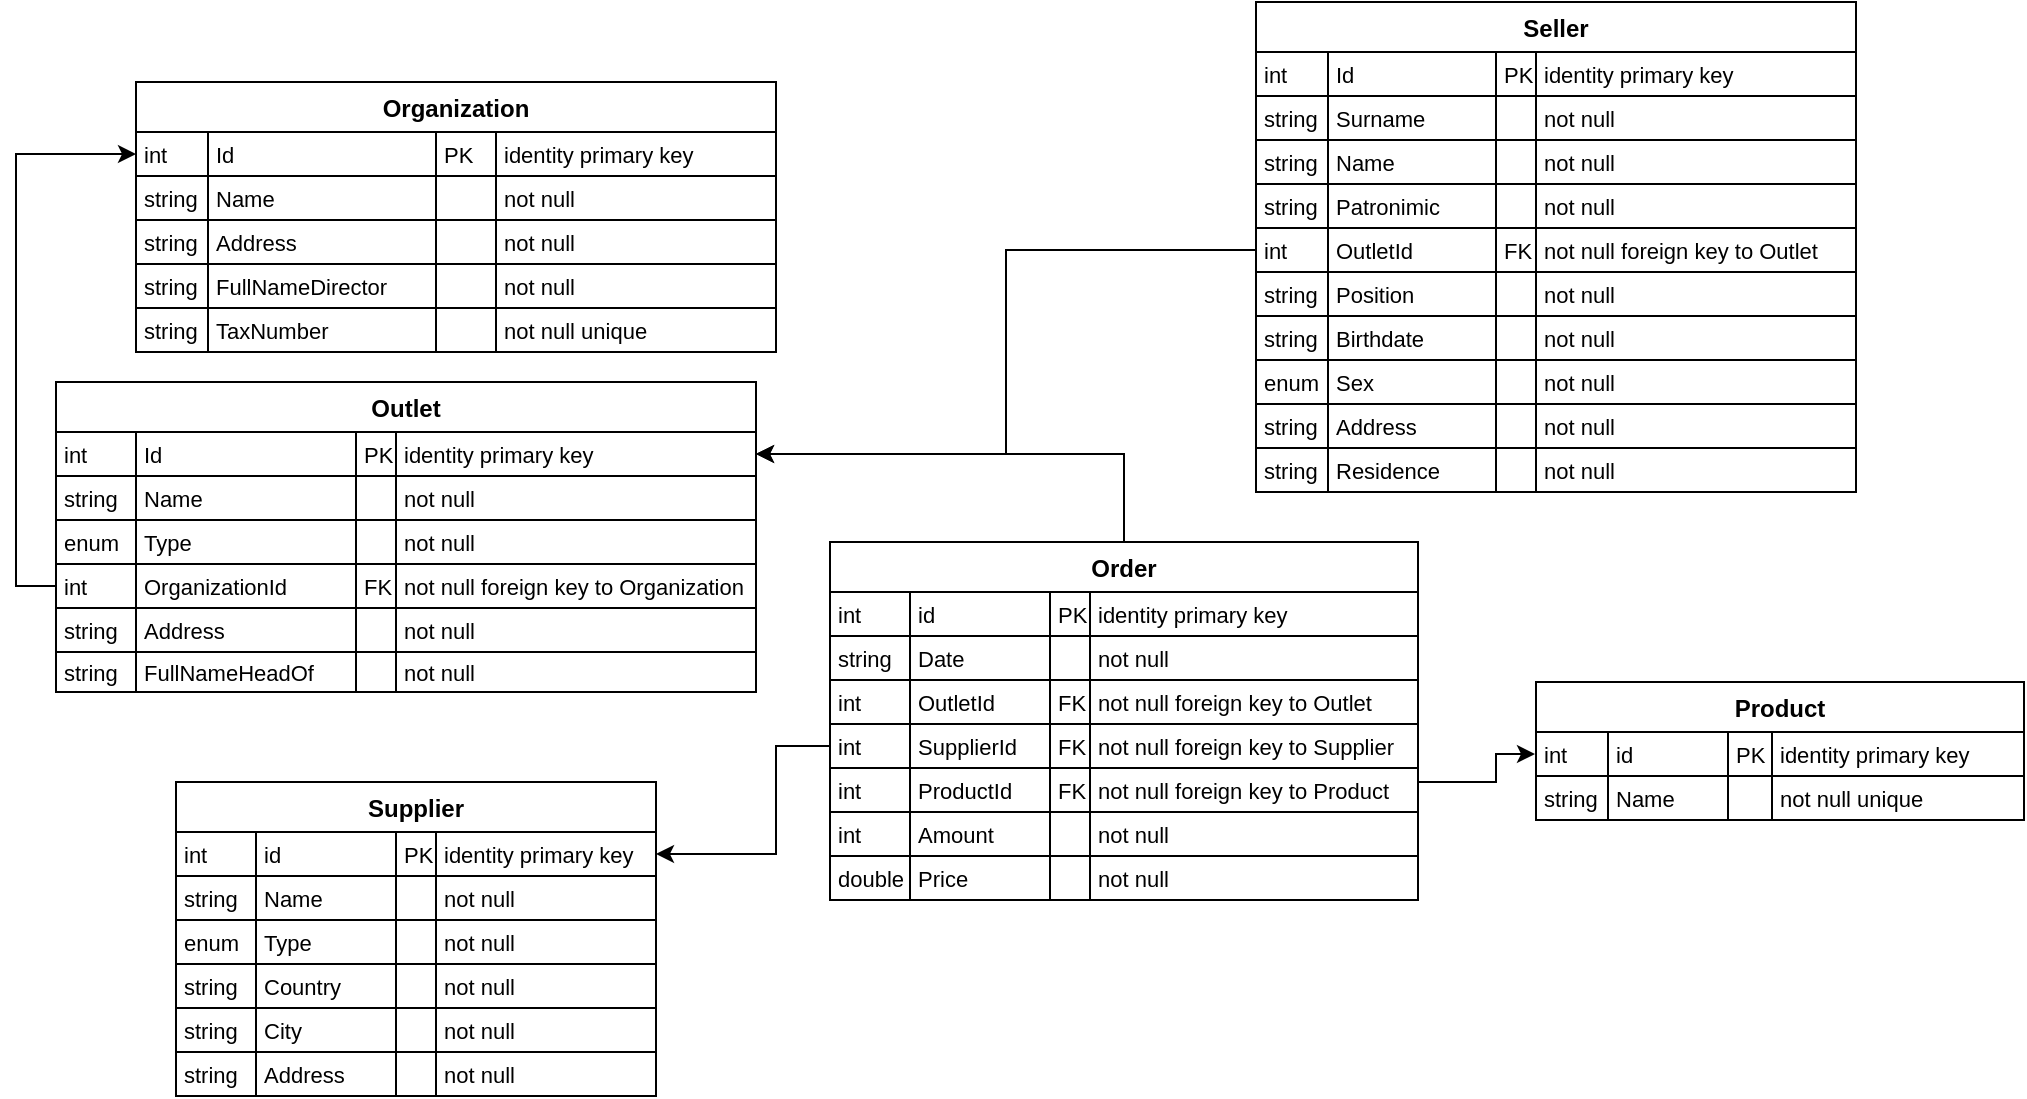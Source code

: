 <mxfile>
    <diagram name="Страница — 1" id="H2VunsL83mUZYnQL5yaE">
        <mxGraphModel dx="215" dy="1287" grid="1" gridSize="10" guides="1" tooltips="1" connect="1" arrows="1" fold="1" page="1" pageScale="1" pageWidth="827" pageHeight="1169" math="0" shadow="0">
            <root>
                <mxCell id="0"/>
                <mxCell id="1" parent="0"/>
                <mxCell id="2" value="Organization" style="shape=table;startSize=25;container=1;collapsible=0;childLayout=tableLayout;fixedRows=1;rowLines=1;fontStyle=1;align=center;resizeLast=1;" parent="1" vertex="1">
                    <mxGeometry x="600" y="-850" width="320" height="135" as="geometry"/>
                </mxCell>
                <mxCell id="3" style="shape=tableRow;horizontal=0;startSize=0;swimlaneHead=0;swimlaneBody=0;fillColor=none;collapsible=0;dropTarget=0;points=[[0,0.5],[1,0.5]];portConstraint=eastwest;top=0;left=0;right=0;bottom=0;" parent="2" vertex="1">
                    <mxGeometry y="25" width="320" height="22" as="geometry"/>
                </mxCell>
                <mxCell id="4" value="int" style="shape=partialRectangle;connectable=0;fillColor=none;top=0;left=0;bottom=0;right=0;align=left;spacingLeft=2;overflow=hidden;fontSize=11;" parent="3" vertex="1">
                    <mxGeometry width="36" height="22" as="geometry">
                        <mxRectangle width="36" height="22" as="alternateBounds"/>
                    </mxGeometry>
                </mxCell>
                <mxCell id="5" value="Id" style="shape=partialRectangle;connectable=0;fillColor=none;top=0;left=0;bottom=0;right=0;align=left;spacingLeft=2;overflow=hidden;fontSize=11;" parent="3" vertex="1">
                    <mxGeometry x="36" width="114" height="22" as="geometry">
                        <mxRectangle width="114" height="22" as="alternateBounds"/>
                    </mxGeometry>
                </mxCell>
                <mxCell id="6" value="PK" style="shape=partialRectangle;connectable=0;fillColor=none;top=0;left=0;bottom=0;right=0;align=left;spacingLeft=2;overflow=hidden;fontSize=11;" parent="3" vertex="1">
                    <mxGeometry x="150" width="30" height="22" as="geometry">
                        <mxRectangle width="30" height="22" as="alternateBounds"/>
                    </mxGeometry>
                </mxCell>
                <mxCell id="7" value="identity primary key" style="shape=partialRectangle;connectable=0;fillColor=none;top=0;left=0;bottom=0;right=0;align=left;spacingLeft=2;overflow=hidden;fontSize=11;" parent="3" vertex="1">
                    <mxGeometry x="180" width="140" height="22" as="geometry">
                        <mxRectangle width="140" height="22" as="alternateBounds"/>
                    </mxGeometry>
                </mxCell>
                <mxCell id="8" style="shape=tableRow;horizontal=0;startSize=0;swimlaneHead=0;swimlaneBody=0;fillColor=none;collapsible=0;dropTarget=0;points=[[0,0.5],[1,0.5]];portConstraint=eastwest;top=0;left=0;right=0;bottom=0;" parent="2" vertex="1">
                    <mxGeometry y="47" width="320" height="22" as="geometry"/>
                </mxCell>
                <mxCell id="9" value="string" style="shape=partialRectangle;connectable=0;fillColor=none;top=0;left=0;bottom=0;right=0;align=left;spacingLeft=2;overflow=hidden;fontSize=11;" parent="8" vertex="1">
                    <mxGeometry width="36" height="22" as="geometry">
                        <mxRectangle width="36" height="22" as="alternateBounds"/>
                    </mxGeometry>
                </mxCell>
                <mxCell id="10" value="Name" style="shape=partialRectangle;connectable=0;fillColor=none;top=0;left=0;bottom=0;right=0;align=left;spacingLeft=2;overflow=hidden;fontSize=11;" parent="8" vertex="1">
                    <mxGeometry x="36" width="114" height="22" as="geometry">
                        <mxRectangle width="114" height="22" as="alternateBounds"/>
                    </mxGeometry>
                </mxCell>
                <mxCell id="11" value="" style="shape=partialRectangle;connectable=0;fillColor=none;top=0;left=0;bottom=0;right=0;align=left;spacingLeft=2;overflow=hidden;fontSize=11;" parent="8" vertex="1">
                    <mxGeometry x="150" width="30" height="22" as="geometry">
                        <mxRectangle width="30" height="22" as="alternateBounds"/>
                    </mxGeometry>
                </mxCell>
                <mxCell id="12" value="not null" style="shape=partialRectangle;connectable=0;fillColor=none;top=0;left=0;bottom=0;right=0;align=left;spacingLeft=2;overflow=hidden;fontSize=11;" parent="8" vertex="1">
                    <mxGeometry x="180" width="140" height="22" as="geometry">
                        <mxRectangle width="140" height="22" as="alternateBounds"/>
                    </mxGeometry>
                </mxCell>
                <mxCell id="13" style="shape=tableRow;horizontal=0;startSize=0;swimlaneHead=0;swimlaneBody=0;fillColor=none;collapsible=0;dropTarget=0;points=[[0,0.5],[1,0.5]];portConstraint=eastwest;top=0;left=0;right=0;bottom=0;" parent="2" vertex="1">
                    <mxGeometry y="69" width="320" height="22" as="geometry"/>
                </mxCell>
                <mxCell id="14" value="string" style="shape=partialRectangle;connectable=0;fillColor=none;top=0;left=0;bottom=0;right=0;align=left;spacingLeft=2;overflow=hidden;fontSize=11;" parent="13" vertex="1">
                    <mxGeometry width="36" height="22" as="geometry">
                        <mxRectangle width="36" height="22" as="alternateBounds"/>
                    </mxGeometry>
                </mxCell>
                <mxCell id="15" value="Address" style="shape=partialRectangle;connectable=0;fillColor=none;top=0;left=0;bottom=0;right=0;align=left;spacingLeft=2;overflow=hidden;fontSize=11;" parent="13" vertex="1">
                    <mxGeometry x="36" width="114" height="22" as="geometry">
                        <mxRectangle width="114" height="22" as="alternateBounds"/>
                    </mxGeometry>
                </mxCell>
                <mxCell id="16" value="" style="shape=partialRectangle;connectable=0;fillColor=none;top=0;left=0;bottom=0;right=0;align=left;spacingLeft=2;overflow=hidden;fontSize=11;" parent="13" vertex="1">
                    <mxGeometry x="150" width="30" height="22" as="geometry">
                        <mxRectangle width="30" height="22" as="alternateBounds"/>
                    </mxGeometry>
                </mxCell>
                <mxCell id="17" value="not null" style="shape=partialRectangle;connectable=0;fillColor=none;top=0;left=0;bottom=0;right=0;align=left;spacingLeft=2;overflow=hidden;fontSize=11;" parent="13" vertex="1">
                    <mxGeometry x="180" width="140" height="22" as="geometry">
                        <mxRectangle width="140" height="22" as="alternateBounds"/>
                    </mxGeometry>
                </mxCell>
                <mxCell id="18" style="shape=tableRow;horizontal=0;startSize=0;swimlaneHead=0;swimlaneBody=0;fillColor=none;collapsible=0;dropTarget=0;points=[[0,0.5],[1,0.5]];portConstraint=eastwest;top=0;left=0;right=0;bottom=0;" parent="2" vertex="1">
                    <mxGeometry y="91" width="320" height="22" as="geometry"/>
                </mxCell>
                <mxCell id="19" value="string" style="shape=partialRectangle;connectable=0;fillColor=none;top=0;left=0;bottom=0;right=0;align=left;spacingLeft=2;overflow=hidden;fontSize=11;" parent="18" vertex="1">
                    <mxGeometry width="36" height="22" as="geometry">
                        <mxRectangle width="36" height="22" as="alternateBounds"/>
                    </mxGeometry>
                </mxCell>
                <mxCell id="20" value="FullNameDirector" style="shape=partialRectangle;connectable=0;fillColor=none;top=0;left=0;bottom=0;right=0;align=left;spacingLeft=2;overflow=hidden;fontSize=11;" parent="18" vertex="1">
                    <mxGeometry x="36" width="114" height="22" as="geometry">
                        <mxRectangle width="114" height="22" as="alternateBounds"/>
                    </mxGeometry>
                </mxCell>
                <mxCell id="21" value="" style="shape=partialRectangle;connectable=0;fillColor=none;top=0;left=0;bottom=0;right=0;align=left;spacingLeft=2;overflow=hidden;fontSize=11;" parent="18" vertex="1">
                    <mxGeometry x="150" width="30" height="22" as="geometry">
                        <mxRectangle width="30" height="22" as="alternateBounds"/>
                    </mxGeometry>
                </mxCell>
                <mxCell id="22" value="not null" style="shape=partialRectangle;connectable=0;fillColor=none;top=0;left=0;bottom=0;right=0;align=left;spacingLeft=2;overflow=hidden;fontSize=11;" parent="18" vertex="1">
                    <mxGeometry x="180" width="140" height="22" as="geometry">
                        <mxRectangle width="140" height="22" as="alternateBounds"/>
                    </mxGeometry>
                </mxCell>
                <mxCell id="23" style="shape=tableRow;horizontal=0;startSize=0;swimlaneHead=0;swimlaneBody=0;fillColor=none;collapsible=0;dropTarget=0;points=[[0,0.5],[1,0.5]];portConstraint=eastwest;top=0;left=0;right=0;bottom=0;" parent="2" vertex="1">
                    <mxGeometry y="113" width="320" height="22" as="geometry"/>
                </mxCell>
                <mxCell id="24" value="string" style="shape=partialRectangle;connectable=0;fillColor=none;top=0;left=0;bottom=0;right=0;align=left;spacingLeft=2;overflow=hidden;fontSize=11;" parent="23" vertex="1">
                    <mxGeometry width="36" height="22" as="geometry">
                        <mxRectangle width="36" height="22" as="alternateBounds"/>
                    </mxGeometry>
                </mxCell>
                <mxCell id="25" value="TaxNumber" style="shape=partialRectangle;connectable=0;fillColor=none;top=0;left=0;bottom=0;right=0;align=left;spacingLeft=2;overflow=hidden;fontSize=11;" parent="23" vertex="1">
                    <mxGeometry x="36" width="114" height="22" as="geometry">
                        <mxRectangle width="114" height="22" as="alternateBounds"/>
                    </mxGeometry>
                </mxCell>
                <mxCell id="26" value="" style="shape=partialRectangle;connectable=0;fillColor=none;top=0;left=0;bottom=0;right=0;align=left;spacingLeft=2;overflow=hidden;fontSize=11;" parent="23" vertex="1">
                    <mxGeometry x="150" width="30" height="22" as="geometry">
                        <mxRectangle width="30" height="22" as="alternateBounds"/>
                    </mxGeometry>
                </mxCell>
                <mxCell id="27" value="not null unique" style="shape=partialRectangle;connectable=0;fillColor=none;top=0;left=0;bottom=0;right=0;align=left;spacingLeft=2;overflow=hidden;fontSize=11;" parent="23" vertex="1">
                    <mxGeometry x="180" width="140" height="22" as="geometry">
                        <mxRectangle width="140" height="22" as="alternateBounds"/>
                    </mxGeometry>
                </mxCell>
                <mxCell id="cmA2toA-C1lYlMhjPBnx-127" value="Outlet" style="shape=table;startSize=25;container=1;collapsible=0;childLayout=tableLayout;fixedRows=1;rowLines=1;fontStyle=1;align=center;resizeLast=1;" parent="1" vertex="1">
                    <mxGeometry x="560" y="-700" width="350" height="155" as="geometry"/>
                </mxCell>
                <mxCell id="cmA2toA-C1lYlMhjPBnx-128" style="shape=tableRow;horizontal=0;startSize=0;swimlaneHead=0;swimlaneBody=0;fillColor=none;collapsible=0;dropTarget=0;points=[[0,0.5],[1,0.5]];portConstraint=eastwest;top=0;left=0;right=0;bottom=0;" parent="cmA2toA-C1lYlMhjPBnx-127" vertex="1">
                    <mxGeometry y="25" width="350" height="22" as="geometry"/>
                </mxCell>
                <mxCell id="cmA2toA-C1lYlMhjPBnx-129" value="int" style="shape=partialRectangle;connectable=0;fillColor=none;top=0;left=0;bottom=0;right=0;align=left;spacingLeft=2;overflow=hidden;fontSize=11;" parent="cmA2toA-C1lYlMhjPBnx-128" vertex="1">
                    <mxGeometry width="40" height="22" as="geometry">
                        <mxRectangle width="40" height="22" as="alternateBounds"/>
                    </mxGeometry>
                </mxCell>
                <mxCell id="cmA2toA-C1lYlMhjPBnx-130" value="Id" style="shape=partialRectangle;connectable=0;fillColor=none;top=0;left=0;bottom=0;right=0;align=left;spacingLeft=2;overflow=hidden;fontSize=11;" parent="cmA2toA-C1lYlMhjPBnx-128" vertex="1">
                    <mxGeometry x="40" width="110" height="22" as="geometry">
                        <mxRectangle width="110" height="22" as="alternateBounds"/>
                    </mxGeometry>
                </mxCell>
                <mxCell id="cmA2toA-C1lYlMhjPBnx-131" value="PK" style="shape=partialRectangle;connectable=0;fillColor=none;top=0;left=0;bottom=0;right=0;align=left;spacingLeft=2;overflow=hidden;fontSize=11;" parent="cmA2toA-C1lYlMhjPBnx-128" vertex="1">
                    <mxGeometry x="150" width="20" height="22" as="geometry">
                        <mxRectangle width="20" height="22" as="alternateBounds"/>
                    </mxGeometry>
                </mxCell>
                <mxCell id="cmA2toA-C1lYlMhjPBnx-132" value="identity primary key" style="shape=partialRectangle;connectable=0;fillColor=none;top=0;left=0;bottom=0;right=0;align=left;spacingLeft=2;overflow=hidden;fontSize=11;" parent="cmA2toA-C1lYlMhjPBnx-128" vertex="1">
                    <mxGeometry x="170" width="180" height="22" as="geometry">
                        <mxRectangle width="180" height="22" as="alternateBounds"/>
                    </mxGeometry>
                </mxCell>
                <mxCell id="cmA2toA-C1lYlMhjPBnx-133" style="shape=tableRow;horizontal=0;startSize=0;swimlaneHead=0;swimlaneBody=0;fillColor=none;collapsible=0;dropTarget=0;points=[[0,0.5],[1,0.5]];portConstraint=eastwest;top=0;left=0;right=0;bottom=0;" parent="cmA2toA-C1lYlMhjPBnx-127" vertex="1">
                    <mxGeometry y="47" width="350" height="22" as="geometry"/>
                </mxCell>
                <mxCell id="cmA2toA-C1lYlMhjPBnx-134" value="string" style="shape=partialRectangle;connectable=0;fillColor=none;top=0;left=0;bottom=0;right=0;align=left;spacingLeft=2;overflow=hidden;fontSize=11;" parent="cmA2toA-C1lYlMhjPBnx-133" vertex="1">
                    <mxGeometry width="40" height="22" as="geometry">
                        <mxRectangle width="40" height="22" as="alternateBounds"/>
                    </mxGeometry>
                </mxCell>
                <mxCell id="cmA2toA-C1lYlMhjPBnx-135" value="Name" style="shape=partialRectangle;connectable=0;fillColor=none;top=0;left=0;bottom=0;right=0;align=left;spacingLeft=2;overflow=hidden;fontSize=11;" parent="cmA2toA-C1lYlMhjPBnx-133" vertex="1">
                    <mxGeometry x="40" width="110" height="22" as="geometry">
                        <mxRectangle width="110" height="22" as="alternateBounds"/>
                    </mxGeometry>
                </mxCell>
                <mxCell id="cmA2toA-C1lYlMhjPBnx-136" value="" style="shape=partialRectangle;connectable=0;fillColor=none;top=0;left=0;bottom=0;right=0;align=left;spacingLeft=2;overflow=hidden;fontSize=11;" parent="cmA2toA-C1lYlMhjPBnx-133" vertex="1">
                    <mxGeometry x="150" width="20" height="22" as="geometry">
                        <mxRectangle width="20" height="22" as="alternateBounds"/>
                    </mxGeometry>
                </mxCell>
                <mxCell id="cmA2toA-C1lYlMhjPBnx-137" value="not null" style="shape=partialRectangle;connectable=0;fillColor=none;top=0;left=0;bottom=0;right=0;align=left;spacingLeft=2;overflow=hidden;fontSize=11;" parent="cmA2toA-C1lYlMhjPBnx-133" vertex="1">
                    <mxGeometry x="170" width="180" height="22" as="geometry">
                        <mxRectangle width="180" height="22" as="alternateBounds"/>
                    </mxGeometry>
                </mxCell>
                <mxCell id="cmA2toA-C1lYlMhjPBnx-138" style="shape=tableRow;horizontal=0;startSize=0;swimlaneHead=0;swimlaneBody=0;fillColor=none;collapsible=0;dropTarget=0;points=[[0,0.5],[1,0.5]];portConstraint=eastwest;top=0;left=0;right=0;bottom=0;" parent="cmA2toA-C1lYlMhjPBnx-127" vertex="1">
                    <mxGeometry y="69" width="350" height="22" as="geometry"/>
                </mxCell>
                <mxCell id="cmA2toA-C1lYlMhjPBnx-139" value="enum" style="shape=partialRectangle;connectable=0;fillColor=none;top=0;left=0;bottom=0;right=0;align=left;spacingLeft=2;overflow=hidden;fontSize=11;" parent="cmA2toA-C1lYlMhjPBnx-138" vertex="1">
                    <mxGeometry width="40" height="22" as="geometry">
                        <mxRectangle width="40" height="22" as="alternateBounds"/>
                    </mxGeometry>
                </mxCell>
                <mxCell id="cmA2toA-C1lYlMhjPBnx-140" value="Type" style="shape=partialRectangle;connectable=0;fillColor=none;top=0;left=0;bottom=0;right=0;align=left;spacingLeft=2;overflow=hidden;fontSize=11;" parent="cmA2toA-C1lYlMhjPBnx-138" vertex="1">
                    <mxGeometry x="40" width="110" height="22" as="geometry">
                        <mxRectangle width="110" height="22" as="alternateBounds"/>
                    </mxGeometry>
                </mxCell>
                <mxCell id="cmA2toA-C1lYlMhjPBnx-141" value="" style="shape=partialRectangle;connectable=0;fillColor=none;top=0;left=0;bottom=0;right=0;align=left;spacingLeft=2;overflow=hidden;fontSize=11;" parent="cmA2toA-C1lYlMhjPBnx-138" vertex="1">
                    <mxGeometry x="150" width="20" height="22" as="geometry">
                        <mxRectangle width="20" height="22" as="alternateBounds"/>
                    </mxGeometry>
                </mxCell>
                <mxCell id="cmA2toA-C1lYlMhjPBnx-142" value="not null" style="shape=partialRectangle;connectable=0;fillColor=none;top=0;left=0;bottom=0;right=0;align=left;spacingLeft=2;overflow=hidden;fontSize=11;" parent="cmA2toA-C1lYlMhjPBnx-138" vertex="1">
                    <mxGeometry x="170" width="180" height="22" as="geometry">
                        <mxRectangle width="180" height="22" as="alternateBounds"/>
                    </mxGeometry>
                </mxCell>
                <mxCell id="cmA2toA-C1lYlMhjPBnx-143" style="shape=tableRow;horizontal=0;startSize=0;swimlaneHead=0;swimlaneBody=0;fillColor=none;collapsible=0;dropTarget=0;points=[[0,0.5],[1,0.5]];portConstraint=eastwest;top=0;left=0;right=0;bottom=0;" parent="cmA2toA-C1lYlMhjPBnx-127" vertex="1">
                    <mxGeometry y="91" width="350" height="22" as="geometry"/>
                </mxCell>
                <mxCell id="cmA2toA-C1lYlMhjPBnx-144" value="int" style="shape=partialRectangle;connectable=0;fillColor=none;top=0;left=0;bottom=0;right=0;align=left;spacingLeft=2;overflow=hidden;fontSize=11;" parent="cmA2toA-C1lYlMhjPBnx-143" vertex="1">
                    <mxGeometry width="40" height="22" as="geometry">
                        <mxRectangle width="40" height="22" as="alternateBounds"/>
                    </mxGeometry>
                </mxCell>
                <mxCell id="cmA2toA-C1lYlMhjPBnx-145" value="OrganizationId" style="shape=partialRectangle;connectable=0;fillColor=none;top=0;left=0;bottom=0;right=0;align=left;spacingLeft=2;overflow=hidden;fontSize=11;" parent="cmA2toA-C1lYlMhjPBnx-143" vertex="1">
                    <mxGeometry x="40" width="110" height="22" as="geometry">
                        <mxRectangle width="110" height="22" as="alternateBounds"/>
                    </mxGeometry>
                </mxCell>
                <mxCell id="cmA2toA-C1lYlMhjPBnx-146" value="FK" style="shape=partialRectangle;connectable=0;fillColor=none;top=0;left=0;bottom=0;right=0;align=left;spacingLeft=2;overflow=hidden;fontSize=11;" parent="cmA2toA-C1lYlMhjPBnx-143" vertex="1">
                    <mxGeometry x="150" width="20" height="22" as="geometry">
                        <mxRectangle width="20" height="22" as="alternateBounds"/>
                    </mxGeometry>
                </mxCell>
                <mxCell id="cmA2toA-C1lYlMhjPBnx-147" value="not null foreign key to Organization" style="shape=partialRectangle;connectable=0;fillColor=none;top=0;left=0;bottom=0;right=0;align=left;spacingLeft=2;overflow=hidden;fontSize=11;" parent="cmA2toA-C1lYlMhjPBnx-143" vertex="1">
                    <mxGeometry x="170" width="180" height="22" as="geometry">
                        <mxRectangle width="180" height="22" as="alternateBounds"/>
                    </mxGeometry>
                </mxCell>
                <mxCell id="cmA2toA-C1lYlMhjPBnx-148" style="shape=tableRow;horizontal=0;startSize=0;swimlaneHead=0;swimlaneBody=0;fillColor=none;collapsible=0;dropTarget=0;points=[[0,0.5],[1,0.5]];portConstraint=eastwest;top=0;left=0;right=0;bottom=0;" parent="cmA2toA-C1lYlMhjPBnx-127" vertex="1">
                    <mxGeometry y="113" width="350" height="22" as="geometry"/>
                </mxCell>
                <mxCell id="cmA2toA-C1lYlMhjPBnx-149" value="string" style="shape=partialRectangle;connectable=0;fillColor=none;top=0;left=0;bottom=0;right=0;align=left;spacingLeft=2;overflow=hidden;fontSize=11;" parent="cmA2toA-C1lYlMhjPBnx-148" vertex="1">
                    <mxGeometry width="40" height="22" as="geometry">
                        <mxRectangle width="40" height="22" as="alternateBounds"/>
                    </mxGeometry>
                </mxCell>
                <mxCell id="cmA2toA-C1lYlMhjPBnx-150" value="Address" style="shape=partialRectangle;connectable=0;fillColor=none;top=0;left=0;bottom=0;right=0;align=left;spacingLeft=2;overflow=hidden;fontSize=11;" parent="cmA2toA-C1lYlMhjPBnx-148" vertex="1">
                    <mxGeometry x="40" width="110" height="22" as="geometry">
                        <mxRectangle width="110" height="22" as="alternateBounds"/>
                    </mxGeometry>
                </mxCell>
                <mxCell id="cmA2toA-C1lYlMhjPBnx-151" value="" style="shape=partialRectangle;connectable=0;fillColor=none;top=0;left=0;bottom=0;right=0;align=left;spacingLeft=2;overflow=hidden;fontSize=11;" parent="cmA2toA-C1lYlMhjPBnx-148" vertex="1">
                    <mxGeometry x="150" width="20" height="22" as="geometry">
                        <mxRectangle width="20" height="22" as="alternateBounds"/>
                    </mxGeometry>
                </mxCell>
                <mxCell id="cmA2toA-C1lYlMhjPBnx-152" value="not null" style="shape=partialRectangle;connectable=0;fillColor=none;top=0;left=0;bottom=0;right=0;align=left;spacingLeft=2;overflow=hidden;fontSize=11;" parent="cmA2toA-C1lYlMhjPBnx-148" vertex="1">
                    <mxGeometry x="170" width="180" height="22" as="geometry">
                        <mxRectangle width="180" height="22" as="alternateBounds"/>
                    </mxGeometry>
                </mxCell>
                <mxCell id="28" style="shape=tableRow;horizontal=0;startSize=0;swimlaneHead=0;swimlaneBody=0;fillColor=none;collapsible=0;dropTarget=0;points=[[0,0.5],[1,0.5]];portConstraint=eastwest;top=0;left=0;right=0;bottom=0;" parent="cmA2toA-C1lYlMhjPBnx-127" vertex="1">
                    <mxGeometry y="135" width="350" height="20" as="geometry"/>
                </mxCell>
                <mxCell id="29" value="string" style="shape=partialRectangle;connectable=1;fillColor=none;top=0;left=0;bottom=0;right=0;align=left;spacingLeft=2;overflow=hidden;fontSize=11;movable=1;resizable=1;rotatable=1;deletable=1;editable=1;locked=0;" parent="28" vertex="1">
                    <mxGeometry width="40" height="20" as="geometry">
                        <mxRectangle width="40" height="20" as="alternateBounds"/>
                    </mxGeometry>
                </mxCell>
                <mxCell id="30" value="FullNameHeadOf" style="shape=partialRectangle;connectable=1;fillColor=none;top=0;left=0;bottom=0;right=0;align=left;spacingLeft=2;overflow=hidden;fontSize=11;movable=1;resizable=1;rotatable=1;deletable=1;editable=1;locked=0;" parent="28" vertex="1">
                    <mxGeometry x="40" width="110" height="20" as="geometry">
                        <mxRectangle width="110" height="20" as="alternateBounds"/>
                    </mxGeometry>
                </mxCell>
                <mxCell id="31" value="" style="shape=partialRectangle;connectable=1;fillColor=none;top=0;left=0;bottom=0;right=0;align=left;spacingLeft=2;overflow=hidden;fontSize=11;movable=1;resizable=1;rotatable=1;deletable=1;editable=1;locked=0;" parent="28" vertex="1">
                    <mxGeometry x="150" width="20" height="20" as="geometry">
                        <mxRectangle width="20" height="20" as="alternateBounds"/>
                    </mxGeometry>
                </mxCell>
                <mxCell id="32" value="not null" style="shape=partialRectangle;connectable=1;fillColor=none;top=0;left=0;bottom=0;right=0;align=left;spacingLeft=2;overflow=hidden;fontSize=11;movable=1;resizable=1;rotatable=1;deletable=1;editable=1;locked=0;" parent="28" vertex="1">
                    <mxGeometry x="170" width="180" height="20" as="geometry">
                        <mxRectangle width="180" height="20" as="alternateBounds"/>
                    </mxGeometry>
                </mxCell>
                <mxCell id="cmA2toA-C1lYlMhjPBnx-173" value="Seller" style="shape=table;startSize=25;container=1;collapsible=0;childLayout=tableLayout;fixedRows=1;rowLines=1;fontStyle=1;align=center;resizeLast=1;" parent="1" vertex="1">
                    <mxGeometry x="1160" y="-890" width="300" height="245" as="geometry"/>
                </mxCell>
                <mxCell id="cmA2toA-C1lYlMhjPBnx-174" style="shape=tableRow;horizontal=0;startSize=0;swimlaneHead=0;swimlaneBody=0;fillColor=none;collapsible=0;dropTarget=0;points=[[0,0.5],[1,0.5]];portConstraint=eastwest;top=0;left=0;right=0;bottom=0;" parent="cmA2toA-C1lYlMhjPBnx-173" vertex="1">
                    <mxGeometry y="25" width="300" height="22" as="geometry"/>
                </mxCell>
                <mxCell id="cmA2toA-C1lYlMhjPBnx-175" value="int" style="shape=partialRectangle;connectable=0;fillColor=none;top=0;left=0;bottom=0;right=0;align=left;spacingLeft=2;overflow=hidden;fontSize=11;" parent="cmA2toA-C1lYlMhjPBnx-174" vertex="1">
                    <mxGeometry width="36" height="22" as="geometry">
                        <mxRectangle width="36" height="22" as="alternateBounds"/>
                    </mxGeometry>
                </mxCell>
                <mxCell id="cmA2toA-C1lYlMhjPBnx-176" value="Id" style="shape=partialRectangle;connectable=0;fillColor=none;top=0;left=0;bottom=0;right=0;align=left;spacingLeft=2;overflow=hidden;fontSize=11;" parent="cmA2toA-C1lYlMhjPBnx-174" vertex="1">
                    <mxGeometry x="36" width="84" height="22" as="geometry">
                        <mxRectangle width="84" height="22" as="alternateBounds"/>
                    </mxGeometry>
                </mxCell>
                <mxCell id="cmA2toA-C1lYlMhjPBnx-177" value="PK" style="shape=partialRectangle;connectable=0;fillColor=none;top=0;left=0;bottom=0;right=0;align=left;spacingLeft=2;overflow=hidden;fontSize=11;" parent="cmA2toA-C1lYlMhjPBnx-174" vertex="1">
                    <mxGeometry x="120" width="20" height="22" as="geometry">
                        <mxRectangle width="20" height="22" as="alternateBounds"/>
                    </mxGeometry>
                </mxCell>
                <mxCell id="cmA2toA-C1lYlMhjPBnx-178" value="identity primary key" style="shape=partialRectangle;connectable=0;fillColor=none;top=0;left=0;bottom=0;right=0;align=left;spacingLeft=2;overflow=hidden;fontSize=11;" parent="cmA2toA-C1lYlMhjPBnx-174" vertex="1">
                    <mxGeometry x="140" width="160" height="22" as="geometry">
                        <mxRectangle width="160" height="22" as="alternateBounds"/>
                    </mxGeometry>
                </mxCell>
                <mxCell id="cmA2toA-C1lYlMhjPBnx-179" style="shape=tableRow;horizontal=0;startSize=0;swimlaneHead=0;swimlaneBody=0;fillColor=none;collapsible=0;dropTarget=0;points=[[0,0.5],[1,0.5]];portConstraint=eastwest;top=0;left=0;right=0;bottom=0;" parent="cmA2toA-C1lYlMhjPBnx-173" vertex="1">
                    <mxGeometry y="47" width="300" height="22" as="geometry"/>
                </mxCell>
                <mxCell id="cmA2toA-C1lYlMhjPBnx-180" value="string" style="shape=partialRectangle;connectable=0;fillColor=none;top=0;left=0;bottom=0;right=0;align=left;spacingLeft=2;overflow=hidden;fontSize=11;" parent="cmA2toA-C1lYlMhjPBnx-179" vertex="1">
                    <mxGeometry width="36" height="22" as="geometry">
                        <mxRectangle width="36" height="22" as="alternateBounds"/>
                    </mxGeometry>
                </mxCell>
                <mxCell id="cmA2toA-C1lYlMhjPBnx-181" value="Surname" style="shape=partialRectangle;connectable=0;fillColor=none;top=0;left=0;bottom=0;right=0;align=left;spacingLeft=2;overflow=hidden;fontSize=11;" parent="cmA2toA-C1lYlMhjPBnx-179" vertex="1">
                    <mxGeometry x="36" width="84" height="22" as="geometry">
                        <mxRectangle width="84" height="22" as="alternateBounds"/>
                    </mxGeometry>
                </mxCell>
                <mxCell id="cmA2toA-C1lYlMhjPBnx-182" value="" style="shape=partialRectangle;connectable=0;fillColor=none;top=0;left=0;bottom=0;right=0;align=left;spacingLeft=2;overflow=hidden;fontSize=11;" parent="cmA2toA-C1lYlMhjPBnx-179" vertex="1">
                    <mxGeometry x="120" width="20" height="22" as="geometry">
                        <mxRectangle width="20" height="22" as="alternateBounds"/>
                    </mxGeometry>
                </mxCell>
                <mxCell id="cmA2toA-C1lYlMhjPBnx-183" value="not null" style="shape=partialRectangle;connectable=0;fillColor=none;top=0;left=0;bottom=0;right=0;align=left;spacingLeft=2;overflow=hidden;fontSize=11;" parent="cmA2toA-C1lYlMhjPBnx-179" vertex="1">
                    <mxGeometry x="140" width="160" height="22" as="geometry">
                        <mxRectangle width="160" height="22" as="alternateBounds"/>
                    </mxGeometry>
                </mxCell>
                <mxCell id="cmA2toA-C1lYlMhjPBnx-184" style="shape=tableRow;horizontal=0;startSize=0;swimlaneHead=0;swimlaneBody=0;fillColor=none;collapsible=0;dropTarget=0;points=[[0,0.5],[1,0.5]];portConstraint=eastwest;top=0;left=0;right=0;bottom=0;" parent="cmA2toA-C1lYlMhjPBnx-173" vertex="1">
                    <mxGeometry y="69" width="300" height="22" as="geometry"/>
                </mxCell>
                <mxCell id="cmA2toA-C1lYlMhjPBnx-185" value="string" style="shape=partialRectangle;connectable=0;fillColor=none;top=0;left=0;bottom=0;right=0;align=left;spacingLeft=2;overflow=hidden;fontSize=11;" parent="cmA2toA-C1lYlMhjPBnx-184" vertex="1">
                    <mxGeometry width="36" height="22" as="geometry">
                        <mxRectangle width="36" height="22" as="alternateBounds"/>
                    </mxGeometry>
                </mxCell>
                <mxCell id="cmA2toA-C1lYlMhjPBnx-186" value="Name" style="shape=partialRectangle;connectable=0;fillColor=none;top=0;left=0;bottom=0;right=0;align=left;spacingLeft=2;overflow=hidden;fontSize=11;" parent="cmA2toA-C1lYlMhjPBnx-184" vertex="1">
                    <mxGeometry x="36" width="84" height="22" as="geometry">
                        <mxRectangle width="84" height="22" as="alternateBounds"/>
                    </mxGeometry>
                </mxCell>
                <mxCell id="cmA2toA-C1lYlMhjPBnx-187" value="" style="shape=partialRectangle;connectable=0;fillColor=none;top=0;left=0;bottom=0;right=0;align=left;spacingLeft=2;overflow=hidden;fontSize=11;" parent="cmA2toA-C1lYlMhjPBnx-184" vertex="1">
                    <mxGeometry x="120" width="20" height="22" as="geometry">
                        <mxRectangle width="20" height="22" as="alternateBounds"/>
                    </mxGeometry>
                </mxCell>
                <mxCell id="cmA2toA-C1lYlMhjPBnx-188" value="not null" style="shape=partialRectangle;connectable=0;fillColor=none;top=0;left=0;bottom=0;right=0;align=left;spacingLeft=2;overflow=hidden;fontSize=11;" parent="cmA2toA-C1lYlMhjPBnx-184" vertex="1">
                    <mxGeometry x="140" width="160" height="22" as="geometry">
                        <mxRectangle width="160" height="22" as="alternateBounds"/>
                    </mxGeometry>
                </mxCell>
                <mxCell id="cmA2toA-C1lYlMhjPBnx-189" style="shape=tableRow;horizontal=0;startSize=0;swimlaneHead=0;swimlaneBody=0;fillColor=none;collapsible=0;dropTarget=0;points=[[0,0.5],[1,0.5]];portConstraint=eastwest;top=0;left=0;right=0;bottom=0;" parent="cmA2toA-C1lYlMhjPBnx-173" vertex="1">
                    <mxGeometry y="91" width="300" height="22" as="geometry"/>
                </mxCell>
                <mxCell id="cmA2toA-C1lYlMhjPBnx-190" value="string" style="shape=partialRectangle;connectable=0;fillColor=none;top=0;left=0;bottom=0;right=0;align=left;spacingLeft=2;overflow=hidden;fontSize=11;" parent="cmA2toA-C1lYlMhjPBnx-189" vertex="1">
                    <mxGeometry width="36" height="22" as="geometry">
                        <mxRectangle width="36" height="22" as="alternateBounds"/>
                    </mxGeometry>
                </mxCell>
                <mxCell id="cmA2toA-C1lYlMhjPBnx-191" value="Patronimic" style="shape=partialRectangle;connectable=0;fillColor=none;top=0;left=0;bottom=0;right=0;align=left;spacingLeft=2;overflow=hidden;fontSize=11;" parent="cmA2toA-C1lYlMhjPBnx-189" vertex="1">
                    <mxGeometry x="36" width="84" height="22" as="geometry">
                        <mxRectangle width="84" height="22" as="alternateBounds"/>
                    </mxGeometry>
                </mxCell>
                <mxCell id="cmA2toA-C1lYlMhjPBnx-192" value="" style="shape=partialRectangle;connectable=0;fillColor=none;top=0;left=0;bottom=0;right=0;align=left;spacingLeft=2;overflow=hidden;fontSize=11;" parent="cmA2toA-C1lYlMhjPBnx-189" vertex="1">
                    <mxGeometry x="120" width="20" height="22" as="geometry">
                        <mxRectangle width="20" height="22" as="alternateBounds"/>
                    </mxGeometry>
                </mxCell>
                <mxCell id="cmA2toA-C1lYlMhjPBnx-193" value="not null" style="shape=partialRectangle;connectable=0;fillColor=none;top=0;left=0;bottom=0;right=0;align=left;spacingLeft=2;overflow=hidden;fontSize=11;" parent="cmA2toA-C1lYlMhjPBnx-189" vertex="1">
                    <mxGeometry x="140" width="160" height="22" as="geometry">
                        <mxRectangle width="160" height="22" as="alternateBounds"/>
                    </mxGeometry>
                </mxCell>
                <mxCell id="cmA2toA-C1lYlMhjPBnx-194" style="shape=tableRow;horizontal=0;startSize=0;swimlaneHead=0;swimlaneBody=0;fillColor=none;collapsible=0;dropTarget=0;points=[[0,0.5],[1,0.5]];portConstraint=eastwest;top=0;left=0;right=0;bottom=0;" parent="cmA2toA-C1lYlMhjPBnx-173" vertex="1">
                    <mxGeometry y="113" width="300" height="22" as="geometry"/>
                </mxCell>
                <mxCell id="cmA2toA-C1lYlMhjPBnx-195" value="int" style="shape=partialRectangle;connectable=0;fillColor=none;top=0;left=0;bottom=0;right=0;align=left;spacingLeft=2;overflow=hidden;fontSize=11;" parent="cmA2toA-C1lYlMhjPBnx-194" vertex="1">
                    <mxGeometry width="36" height="22" as="geometry">
                        <mxRectangle width="36" height="22" as="alternateBounds"/>
                    </mxGeometry>
                </mxCell>
                <mxCell id="cmA2toA-C1lYlMhjPBnx-196" value="OutletId" style="shape=partialRectangle;connectable=0;fillColor=none;top=0;left=0;bottom=0;right=0;align=left;spacingLeft=2;overflow=hidden;fontSize=11;" parent="cmA2toA-C1lYlMhjPBnx-194" vertex="1">
                    <mxGeometry x="36" width="84" height="22" as="geometry">
                        <mxRectangle width="84" height="22" as="alternateBounds"/>
                    </mxGeometry>
                </mxCell>
                <mxCell id="cmA2toA-C1lYlMhjPBnx-197" value="FK" style="shape=partialRectangle;connectable=0;fillColor=none;top=0;left=0;bottom=0;right=0;align=left;spacingLeft=2;overflow=hidden;fontSize=11;" parent="cmA2toA-C1lYlMhjPBnx-194" vertex="1">
                    <mxGeometry x="120" width="20" height="22" as="geometry">
                        <mxRectangle width="20" height="22" as="alternateBounds"/>
                    </mxGeometry>
                </mxCell>
                <mxCell id="cmA2toA-C1lYlMhjPBnx-198" value="not null foreign key to Outlet" style="shape=partialRectangle;connectable=0;fillColor=none;top=0;left=0;bottom=0;right=0;align=left;spacingLeft=2;overflow=hidden;fontSize=11;" parent="cmA2toA-C1lYlMhjPBnx-194" vertex="1">
                    <mxGeometry x="140" width="160" height="22" as="geometry">
                        <mxRectangle width="160" height="22" as="alternateBounds"/>
                    </mxGeometry>
                </mxCell>
                <mxCell id="cmA2toA-C1lYlMhjPBnx-199" style="shape=tableRow;horizontal=0;startSize=0;swimlaneHead=0;swimlaneBody=0;fillColor=none;collapsible=0;dropTarget=0;points=[[0,0.5],[1,0.5]];portConstraint=eastwest;top=0;left=0;right=0;bottom=0;" parent="cmA2toA-C1lYlMhjPBnx-173" vertex="1">
                    <mxGeometry y="135" width="300" height="22" as="geometry"/>
                </mxCell>
                <mxCell id="cmA2toA-C1lYlMhjPBnx-200" value="string" style="shape=partialRectangle;connectable=0;fillColor=none;top=0;left=0;bottom=0;right=0;align=left;spacingLeft=2;overflow=hidden;fontSize=11;" parent="cmA2toA-C1lYlMhjPBnx-199" vertex="1">
                    <mxGeometry width="36" height="22" as="geometry">
                        <mxRectangle width="36" height="22" as="alternateBounds"/>
                    </mxGeometry>
                </mxCell>
                <mxCell id="cmA2toA-C1lYlMhjPBnx-201" value="Position" style="shape=partialRectangle;connectable=0;fillColor=none;top=0;left=0;bottom=0;right=0;align=left;spacingLeft=2;overflow=hidden;fontSize=11;" parent="cmA2toA-C1lYlMhjPBnx-199" vertex="1">
                    <mxGeometry x="36" width="84" height="22" as="geometry">
                        <mxRectangle width="84" height="22" as="alternateBounds"/>
                    </mxGeometry>
                </mxCell>
                <mxCell id="cmA2toA-C1lYlMhjPBnx-202" value="" style="shape=partialRectangle;connectable=0;fillColor=none;top=0;left=0;bottom=0;right=0;align=left;spacingLeft=2;overflow=hidden;fontSize=11;" parent="cmA2toA-C1lYlMhjPBnx-199" vertex="1">
                    <mxGeometry x="120" width="20" height="22" as="geometry">
                        <mxRectangle width="20" height="22" as="alternateBounds"/>
                    </mxGeometry>
                </mxCell>
                <mxCell id="cmA2toA-C1lYlMhjPBnx-203" value="not null" style="shape=partialRectangle;connectable=0;fillColor=none;top=0;left=0;bottom=0;right=0;align=left;spacingLeft=2;overflow=hidden;fontSize=11;" parent="cmA2toA-C1lYlMhjPBnx-199" vertex="1">
                    <mxGeometry x="140" width="160" height="22" as="geometry">
                        <mxRectangle width="160" height="22" as="alternateBounds"/>
                    </mxGeometry>
                </mxCell>
                <mxCell id="cmA2toA-C1lYlMhjPBnx-261" style="shape=tableRow;horizontal=0;startSize=0;swimlaneHead=0;swimlaneBody=0;fillColor=none;collapsible=0;dropTarget=0;points=[[0,0.5],[1,0.5]];portConstraint=eastwest;top=0;left=0;right=0;bottom=0;" parent="cmA2toA-C1lYlMhjPBnx-173" vertex="1">
                    <mxGeometry y="157" width="300" height="22" as="geometry"/>
                </mxCell>
                <mxCell id="cmA2toA-C1lYlMhjPBnx-262" value="string" style="shape=partialRectangle;connectable=0;fillColor=none;top=0;left=0;bottom=0;right=0;align=left;spacingLeft=2;overflow=hidden;fontSize=11;" parent="cmA2toA-C1lYlMhjPBnx-261" vertex="1">
                    <mxGeometry width="36" height="22" as="geometry">
                        <mxRectangle width="36" height="22" as="alternateBounds"/>
                    </mxGeometry>
                </mxCell>
                <mxCell id="cmA2toA-C1lYlMhjPBnx-263" value="Birthdate" style="shape=partialRectangle;connectable=0;fillColor=none;top=0;left=0;bottom=0;right=0;align=left;spacingLeft=2;overflow=hidden;fontSize=11;" parent="cmA2toA-C1lYlMhjPBnx-261" vertex="1">
                    <mxGeometry x="36" width="84" height="22" as="geometry">
                        <mxRectangle width="84" height="22" as="alternateBounds"/>
                    </mxGeometry>
                </mxCell>
                <mxCell id="cmA2toA-C1lYlMhjPBnx-264" value="" style="shape=partialRectangle;connectable=0;fillColor=none;top=0;left=0;bottom=0;right=0;align=left;spacingLeft=2;overflow=hidden;fontSize=11;" parent="cmA2toA-C1lYlMhjPBnx-261" vertex="1">
                    <mxGeometry x="120" width="20" height="22" as="geometry">
                        <mxRectangle width="20" height="22" as="alternateBounds"/>
                    </mxGeometry>
                </mxCell>
                <mxCell id="cmA2toA-C1lYlMhjPBnx-265" value="not null" style="shape=partialRectangle;connectable=0;fillColor=none;top=0;left=0;bottom=0;right=0;align=left;spacingLeft=2;overflow=hidden;fontSize=11;" parent="cmA2toA-C1lYlMhjPBnx-261" vertex="1">
                    <mxGeometry x="140" width="160" height="22" as="geometry">
                        <mxRectangle width="160" height="22" as="alternateBounds"/>
                    </mxGeometry>
                </mxCell>
                <mxCell id="cmA2toA-C1lYlMhjPBnx-256" style="shape=tableRow;horizontal=0;startSize=0;swimlaneHead=0;swimlaneBody=0;fillColor=none;collapsible=0;dropTarget=0;points=[[0,0.5],[1,0.5]];portConstraint=eastwest;top=0;left=0;right=0;bottom=0;" parent="cmA2toA-C1lYlMhjPBnx-173" vertex="1">
                    <mxGeometry y="179" width="300" height="22" as="geometry"/>
                </mxCell>
                <mxCell id="cmA2toA-C1lYlMhjPBnx-257" value="enum" style="shape=partialRectangle;connectable=0;fillColor=none;top=0;left=0;bottom=0;right=0;align=left;spacingLeft=2;overflow=hidden;fontSize=11;" parent="cmA2toA-C1lYlMhjPBnx-256" vertex="1">
                    <mxGeometry width="36" height="22" as="geometry">
                        <mxRectangle width="36" height="22" as="alternateBounds"/>
                    </mxGeometry>
                </mxCell>
                <mxCell id="cmA2toA-C1lYlMhjPBnx-258" value="Sex" style="shape=partialRectangle;connectable=0;fillColor=none;top=0;left=0;bottom=0;right=0;align=left;spacingLeft=2;overflow=hidden;fontSize=11;" parent="cmA2toA-C1lYlMhjPBnx-256" vertex="1">
                    <mxGeometry x="36" width="84" height="22" as="geometry">
                        <mxRectangle width="84" height="22" as="alternateBounds"/>
                    </mxGeometry>
                </mxCell>
                <mxCell id="cmA2toA-C1lYlMhjPBnx-259" value="" style="shape=partialRectangle;connectable=0;fillColor=none;top=0;left=0;bottom=0;right=0;align=left;spacingLeft=2;overflow=hidden;fontSize=11;" parent="cmA2toA-C1lYlMhjPBnx-256" vertex="1">
                    <mxGeometry x="120" width="20" height="22" as="geometry">
                        <mxRectangle width="20" height="22" as="alternateBounds"/>
                    </mxGeometry>
                </mxCell>
                <mxCell id="cmA2toA-C1lYlMhjPBnx-260" value="not null" style="shape=partialRectangle;connectable=0;fillColor=none;top=0;left=0;bottom=0;right=0;align=left;spacingLeft=2;overflow=hidden;fontSize=11;" parent="cmA2toA-C1lYlMhjPBnx-256" vertex="1">
                    <mxGeometry x="140" width="160" height="22" as="geometry">
                        <mxRectangle width="160" height="22" as="alternateBounds"/>
                    </mxGeometry>
                </mxCell>
                <mxCell id="cmA2toA-C1lYlMhjPBnx-251" style="shape=tableRow;horizontal=0;startSize=0;swimlaneHead=0;swimlaneBody=0;fillColor=none;collapsible=0;dropTarget=0;points=[[0,0.5],[1,0.5]];portConstraint=eastwest;top=0;left=0;right=0;bottom=0;" parent="cmA2toA-C1lYlMhjPBnx-173" vertex="1">
                    <mxGeometry y="201" width="300" height="22" as="geometry"/>
                </mxCell>
                <mxCell id="cmA2toA-C1lYlMhjPBnx-252" value="string" style="shape=partialRectangle;connectable=0;fillColor=none;top=0;left=0;bottom=0;right=0;align=left;spacingLeft=2;overflow=hidden;fontSize=11;" parent="cmA2toA-C1lYlMhjPBnx-251" vertex="1">
                    <mxGeometry width="36" height="22" as="geometry">
                        <mxRectangle width="36" height="22" as="alternateBounds"/>
                    </mxGeometry>
                </mxCell>
                <mxCell id="cmA2toA-C1lYlMhjPBnx-253" value="Address" style="shape=partialRectangle;connectable=0;fillColor=none;top=0;left=0;bottom=0;right=0;align=left;spacingLeft=2;overflow=hidden;fontSize=11;" parent="cmA2toA-C1lYlMhjPBnx-251" vertex="1">
                    <mxGeometry x="36" width="84" height="22" as="geometry">
                        <mxRectangle width="84" height="22" as="alternateBounds"/>
                    </mxGeometry>
                </mxCell>
                <mxCell id="cmA2toA-C1lYlMhjPBnx-254" value="" style="shape=partialRectangle;connectable=0;fillColor=none;top=0;left=0;bottom=0;right=0;align=left;spacingLeft=2;overflow=hidden;fontSize=11;" parent="cmA2toA-C1lYlMhjPBnx-251" vertex="1">
                    <mxGeometry x="120" width="20" height="22" as="geometry">
                        <mxRectangle width="20" height="22" as="alternateBounds"/>
                    </mxGeometry>
                </mxCell>
                <mxCell id="cmA2toA-C1lYlMhjPBnx-255" value="not null" style="shape=partialRectangle;connectable=0;fillColor=none;top=0;left=0;bottom=0;right=0;align=left;spacingLeft=2;overflow=hidden;fontSize=11;" parent="cmA2toA-C1lYlMhjPBnx-251" vertex="1">
                    <mxGeometry x="140" width="160" height="22" as="geometry">
                        <mxRectangle width="160" height="22" as="alternateBounds"/>
                    </mxGeometry>
                </mxCell>
                <mxCell id="cmA2toA-C1lYlMhjPBnx-246" style="shape=tableRow;horizontal=0;startSize=0;swimlaneHead=0;swimlaneBody=0;fillColor=none;collapsible=0;dropTarget=0;points=[[0,0.5],[1,0.5]];portConstraint=eastwest;top=0;left=0;right=0;bottom=0;" parent="cmA2toA-C1lYlMhjPBnx-173" vertex="1">
                    <mxGeometry y="223" width="300" height="22" as="geometry"/>
                </mxCell>
                <mxCell id="cmA2toA-C1lYlMhjPBnx-247" value="string" style="shape=partialRectangle;connectable=0;fillColor=none;top=0;left=0;bottom=0;right=0;align=left;spacingLeft=2;overflow=hidden;fontSize=11;" parent="cmA2toA-C1lYlMhjPBnx-246" vertex="1">
                    <mxGeometry width="36" height="22" as="geometry">
                        <mxRectangle width="36" height="22" as="alternateBounds"/>
                    </mxGeometry>
                </mxCell>
                <mxCell id="cmA2toA-C1lYlMhjPBnx-248" value="Residence" style="shape=partialRectangle;connectable=0;fillColor=none;top=0;left=0;bottom=0;right=0;align=left;spacingLeft=2;overflow=hidden;fontSize=11;" parent="cmA2toA-C1lYlMhjPBnx-246" vertex="1">
                    <mxGeometry x="36" width="84" height="22" as="geometry">
                        <mxRectangle width="84" height="22" as="alternateBounds"/>
                    </mxGeometry>
                </mxCell>
                <mxCell id="cmA2toA-C1lYlMhjPBnx-249" value="" style="shape=partialRectangle;connectable=0;fillColor=none;top=0;left=0;bottom=0;right=0;align=left;spacingLeft=2;overflow=hidden;fontSize=11;" parent="cmA2toA-C1lYlMhjPBnx-246" vertex="1">
                    <mxGeometry x="120" width="20" height="22" as="geometry">
                        <mxRectangle width="20" height="22" as="alternateBounds"/>
                    </mxGeometry>
                </mxCell>
                <mxCell id="cmA2toA-C1lYlMhjPBnx-250" value="not null" style="shape=partialRectangle;connectable=0;fillColor=none;top=0;left=0;bottom=0;right=0;align=left;spacingLeft=2;overflow=hidden;fontSize=11;" parent="cmA2toA-C1lYlMhjPBnx-246" vertex="1">
                    <mxGeometry x="140" width="160" height="22" as="geometry">
                        <mxRectangle width="160" height="22" as="alternateBounds"/>
                    </mxGeometry>
                </mxCell>
                <mxCell id="cmA2toA-C1lYlMhjPBnx-235" value="Product" style="shape=table;startSize=25;container=1;collapsible=0;childLayout=tableLayout;fixedRows=1;rowLines=1;fontStyle=1;align=center;resizeLast=1;" parent="1" vertex="1">
                    <mxGeometry x="1300" y="-550" width="244" height="69" as="geometry"/>
                </mxCell>
                <mxCell id="cmA2toA-C1lYlMhjPBnx-236" style="shape=tableRow;horizontal=0;startSize=0;swimlaneHead=0;swimlaneBody=0;fillColor=none;collapsible=0;dropTarget=0;points=[[0,0.5],[1,0.5]];portConstraint=eastwest;top=0;left=0;right=0;bottom=0;" parent="cmA2toA-C1lYlMhjPBnx-235" vertex="1">
                    <mxGeometry y="25" width="244" height="22" as="geometry"/>
                </mxCell>
                <mxCell id="cmA2toA-C1lYlMhjPBnx-237" value="int" style="shape=partialRectangle;connectable=0;fillColor=none;top=0;left=0;bottom=0;right=0;align=left;spacingLeft=2;overflow=hidden;fontSize=11;" parent="cmA2toA-C1lYlMhjPBnx-236" vertex="1">
                    <mxGeometry width="36" height="22" as="geometry">
                        <mxRectangle width="36" height="22" as="alternateBounds"/>
                    </mxGeometry>
                </mxCell>
                <mxCell id="cmA2toA-C1lYlMhjPBnx-238" value="id" style="shape=partialRectangle;connectable=0;fillColor=none;top=0;left=0;bottom=0;right=0;align=left;spacingLeft=2;overflow=hidden;fontSize=11;" parent="cmA2toA-C1lYlMhjPBnx-236" vertex="1">
                    <mxGeometry x="36" width="60" height="22" as="geometry">
                        <mxRectangle width="60" height="22" as="alternateBounds"/>
                    </mxGeometry>
                </mxCell>
                <mxCell id="cmA2toA-C1lYlMhjPBnx-239" value="PK" style="shape=partialRectangle;connectable=0;fillColor=none;top=0;left=0;bottom=0;right=0;align=left;spacingLeft=2;overflow=hidden;fontSize=11;" parent="cmA2toA-C1lYlMhjPBnx-236" vertex="1">
                    <mxGeometry x="96" width="22" height="22" as="geometry">
                        <mxRectangle width="22" height="22" as="alternateBounds"/>
                    </mxGeometry>
                </mxCell>
                <mxCell id="cmA2toA-C1lYlMhjPBnx-240" value="identity primary key" style="shape=partialRectangle;connectable=0;fillColor=none;top=0;left=0;bottom=0;right=0;align=left;spacingLeft=2;overflow=hidden;fontSize=11;" parent="cmA2toA-C1lYlMhjPBnx-236" vertex="1">
                    <mxGeometry x="118" width="126" height="22" as="geometry">
                        <mxRectangle width="126" height="22" as="alternateBounds"/>
                    </mxGeometry>
                </mxCell>
                <mxCell id="cmA2toA-C1lYlMhjPBnx-241" style="shape=tableRow;horizontal=0;startSize=0;swimlaneHead=0;swimlaneBody=0;fillColor=none;collapsible=0;dropTarget=0;points=[[0,0.5],[1,0.5]];portConstraint=eastwest;top=0;left=0;right=0;bottom=0;" parent="cmA2toA-C1lYlMhjPBnx-235" vertex="1">
                    <mxGeometry y="47" width="244" height="22" as="geometry"/>
                </mxCell>
                <mxCell id="cmA2toA-C1lYlMhjPBnx-242" value="string" style="shape=partialRectangle;connectable=0;fillColor=none;top=0;left=0;bottom=0;right=0;align=left;spacingLeft=2;overflow=hidden;fontSize=11;" parent="cmA2toA-C1lYlMhjPBnx-241" vertex="1">
                    <mxGeometry width="36" height="22" as="geometry">
                        <mxRectangle width="36" height="22" as="alternateBounds"/>
                    </mxGeometry>
                </mxCell>
                <mxCell id="cmA2toA-C1lYlMhjPBnx-243" value="Name" style="shape=partialRectangle;connectable=0;fillColor=none;top=0;left=0;bottom=0;right=0;align=left;spacingLeft=2;overflow=hidden;fontSize=11;" parent="cmA2toA-C1lYlMhjPBnx-241" vertex="1">
                    <mxGeometry x="36" width="60" height="22" as="geometry">
                        <mxRectangle width="60" height="22" as="alternateBounds"/>
                    </mxGeometry>
                </mxCell>
                <mxCell id="cmA2toA-C1lYlMhjPBnx-244" value="" style="shape=partialRectangle;connectable=0;fillColor=none;top=0;left=0;bottom=0;right=0;align=left;spacingLeft=2;overflow=hidden;fontSize=11;" parent="cmA2toA-C1lYlMhjPBnx-241" vertex="1">
                    <mxGeometry x="96" width="22" height="22" as="geometry">
                        <mxRectangle width="22" height="22" as="alternateBounds"/>
                    </mxGeometry>
                </mxCell>
                <mxCell id="cmA2toA-C1lYlMhjPBnx-245" value="not null unique" style="shape=partialRectangle;connectable=0;fillColor=none;top=0;left=0;bottom=0;right=0;align=left;spacingLeft=2;overflow=hidden;fontSize=11;" parent="cmA2toA-C1lYlMhjPBnx-241" vertex="1">
                    <mxGeometry x="118" width="126" height="22" as="geometry">
                        <mxRectangle width="126" height="22" as="alternateBounds"/>
                    </mxGeometry>
                </mxCell>
                <mxCell id="cmA2toA-C1lYlMhjPBnx-266" value="Supplier" style="shape=table;startSize=25;container=1;collapsible=0;childLayout=tableLayout;fixedRows=1;rowLines=1;fontStyle=1;align=center;resizeLast=1;" parent="1" vertex="1">
                    <mxGeometry x="620" y="-500" width="240" height="157" as="geometry"/>
                </mxCell>
                <mxCell id="cmA2toA-C1lYlMhjPBnx-267" style="shape=tableRow;horizontal=0;startSize=0;swimlaneHead=0;swimlaneBody=0;fillColor=none;collapsible=0;dropTarget=0;points=[[0,0.5],[1,0.5]];portConstraint=eastwest;top=0;left=0;right=0;bottom=0;" parent="cmA2toA-C1lYlMhjPBnx-266" vertex="1">
                    <mxGeometry y="25" width="240" height="22" as="geometry"/>
                </mxCell>
                <mxCell id="cmA2toA-C1lYlMhjPBnx-268" value="int" style="shape=partialRectangle;connectable=0;fillColor=none;top=0;left=0;bottom=0;right=0;align=left;spacingLeft=2;overflow=hidden;fontSize=11;" parent="cmA2toA-C1lYlMhjPBnx-267" vertex="1">
                    <mxGeometry width="40" height="22" as="geometry">
                        <mxRectangle width="40" height="22" as="alternateBounds"/>
                    </mxGeometry>
                </mxCell>
                <mxCell id="cmA2toA-C1lYlMhjPBnx-269" value="id" style="shape=partialRectangle;connectable=0;fillColor=none;top=0;left=0;bottom=0;right=0;align=left;spacingLeft=2;overflow=hidden;fontSize=11;" parent="cmA2toA-C1lYlMhjPBnx-267" vertex="1">
                    <mxGeometry x="40" width="70" height="22" as="geometry">
                        <mxRectangle width="70" height="22" as="alternateBounds"/>
                    </mxGeometry>
                </mxCell>
                <mxCell id="cmA2toA-C1lYlMhjPBnx-270" value="PK" style="shape=partialRectangle;connectable=0;fillColor=none;top=0;left=0;bottom=0;right=0;align=left;spacingLeft=2;overflow=hidden;fontSize=11;" parent="cmA2toA-C1lYlMhjPBnx-267" vertex="1">
                    <mxGeometry x="110" width="20" height="22" as="geometry">
                        <mxRectangle width="20" height="22" as="alternateBounds"/>
                    </mxGeometry>
                </mxCell>
                <mxCell id="cmA2toA-C1lYlMhjPBnx-271" value="identity primary key" style="shape=partialRectangle;connectable=0;fillColor=none;top=0;left=0;bottom=0;right=0;align=left;spacingLeft=2;overflow=hidden;fontSize=11;" parent="cmA2toA-C1lYlMhjPBnx-267" vertex="1">
                    <mxGeometry x="130" width="110" height="22" as="geometry">
                        <mxRectangle width="110" height="22" as="alternateBounds"/>
                    </mxGeometry>
                </mxCell>
                <mxCell id="cmA2toA-C1lYlMhjPBnx-272" style="shape=tableRow;horizontal=0;startSize=0;swimlaneHead=0;swimlaneBody=0;fillColor=none;collapsible=0;dropTarget=0;points=[[0,0.5],[1,0.5]];portConstraint=eastwest;top=0;left=0;right=0;bottom=0;" parent="cmA2toA-C1lYlMhjPBnx-266" vertex="1">
                    <mxGeometry y="47" width="240" height="22" as="geometry"/>
                </mxCell>
                <mxCell id="cmA2toA-C1lYlMhjPBnx-273" value="string" style="shape=partialRectangle;connectable=0;fillColor=none;top=0;left=0;bottom=0;right=0;align=left;spacingLeft=2;overflow=hidden;fontSize=11;" parent="cmA2toA-C1lYlMhjPBnx-272" vertex="1">
                    <mxGeometry width="40" height="22" as="geometry">
                        <mxRectangle width="40" height="22" as="alternateBounds"/>
                    </mxGeometry>
                </mxCell>
                <mxCell id="cmA2toA-C1lYlMhjPBnx-274" value="Name" style="shape=partialRectangle;connectable=0;fillColor=none;top=0;left=0;bottom=0;right=0;align=left;spacingLeft=2;overflow=hidden;fontSize=11;" parent="cmA2toA-C1lYlMhjPBnx-272" vertex="1">
                    <mxGeometry x="40" width="70" height="22" as="geometry">
                        <mxRectangle width="70" height="22" as="alternateBounds"/>
                    </mxGeometry>
                </mxCell>
                <mxCell id="cmA2toA-C1lYlMhjPBnx-275" value="" style="shape=partialRectangle;connectable=0;fillColor=none;top=0;left=0;bottom=0;right=0;align=left;spacingLeft=2;overflow=hidden;fontSize=11;" parent="cmA2toA-C1lYlMhjPBnx-272" vertex="1">
                    <mxGeometry x="110" width="20" height="22" as="geometry">
                        <mxRectangle width="20" height="22" as="alternateBounds"/>
                    </mxGeometry>
                </mxCell>
                <mxCell id="cmA2toA-C1lYlMhjPBnx-276" value="not null" style="shape=partialRectangle;connectable=0;fillColor=none;top=0;left=0;bottom=0;right=0;align=left;spacingLeft=2;overflow=hidden;fontSize=11;" parent="cmA2toA-C1lYlMhjPBnx-272" vertex="1">
                    <mxGeometry x="130" width="110" height="22" as="geometry">
                        <mxRectangle width="110" height="22" as="alternateBounds"/>
                    </mxGeometry>
                </mxCell>
                <mxCell id="cmA2toA-C1lYlMhjPBnx-277" style="shape=tableRow;horizontal=0;startSize=0;swimlaneHead=0;swimlaneBody=0;fillColor=none;collapsible=0;dropTarget=0;points=[[0,0.5],[1,0.5]];portConstraint=eastwest;top=0;left=0;right=0;bottom=0;" parent="cmA2toA-C1lYlMhjPBnx-266" vertex="1">
                    <mxGeometry y="69" width="240" height="22" as="geometry"/>
                </mxCell>
                <mxCell id="cmA2toA-C1lYlMhjPBnx-278" value="enum" style="shape=partialRectangle;connectable=0;fillColor=none;top=0;left=0;bottom=0;right=0;align=left;spacingLeft=2;overflow=hidden;fontSize=11;" parent="cmA2toA-C1lYlMhjPBnx-277" vertex="1">
                    <mxGeometry width="40" height="22" as="geometry">
                        <mxRectangle width="40" height="22" as="alternateBounds"/>
                    </mxGeometry>
                </mxCell>
                <mxCell id="cmA2toA-C1lYlMhjPBnx-279" value="Type" style="shape=partialRectangle;connectable=0;fillColor=none;top=0;left=0;bottom=0;right=0;align=left;spacingLeft=2;overflow=hidden;fontSize=11;" parent="cmA2toA-C1lYlMhjPBnx-277" vertex="1">
                    <mxGeometry x="40" width="70" height="22" as="geometry">
                        <mxRectangle width="70" height="22" as="alternateBounds"/>
                    </mxGeometry>
                </mxCell>
                <mxCell id="cmA2toA-C1lYlMhjPBnx-280" value="" style="shape=partialRectangle;connectable=0;fillColor=none;top=0;left=0;bottom=0;right=0;align=left;spacingLeft=2;overflow=hidden;fontSize=11;" parent="cmA2toA-C1lYlMhjPBnx-277" vertex="1">
                    <mxGeometry x="110" width="20" height="22" as="geometry">
                        <mxRectangle width="20" height="22" as="alternateBounds"/>
                    </mxGeometry>
                </mxCell>
                <mxCell id="cmA2toA-C1lYlMhjPBnx-281" value="not null" style="shape=partialRectangle;connectable=0;fillColor=none;top=0;left=0;bottom=0;right=0;align=left;spacingLeft=2;overflow=hidden;fontSize=11;" parent="cmA2toA-C1lYlMhjPBnx-277" vertex="1">
                    <mxGeometry x="130" width="110" height="22" as="geometry">
                        <mxRectangle width="110" height="22" as="alternateBounds"/>
                    </mxGeometry>
                </mxCell>
                <mxCell id="cmA2toA-C1lYlMhjPBnx-282" style="shape=tableRow;horizontal=0;startSize=0;swimlaneHead=0;swimlaneBody=0;fillColor=none;collapsible=0;dropTarget=0;points=[[0,0.5],[1,0.5]];portConstraint=eastwest;top=0;left=0;right=0;bottom=0;" parent="cmA2toA-C1lYlMhjPBnx-266" vertex="1">
                    <mxGeometry y="91" width="240" height="22" as="geometry"/>
                </mxCell>
                <mxCell id="cmA2toA-C1lYlMhjPBnx-283" value="string" style="shape=partialRectangle;connectable=0;fillColor=none;top=0;left=0;bottom=0;right=0;align=left;spacingLeft=2;overflow=hidden;fontSize=11;" parent="cmA2toA-C1lYlMhjPBnx-282" vertex="1">
                    <mxGeometry width="40" height="22" as="geometry">
                        <mxRectangle width="40" height="22" as="alternateBounds"/>
                    </mxGeometry>
                </mxCell>
                <mxCell id="cmA2toA-C1lYlMhjPBnx-284" value="Country" style="shape=partialRectangle;connectable=0;fillColor=none;top=0;left=0;bottom=0;right=0;align=left;spacingLeft=2;overflow=hidden;fontSize=11;" parent="cmA2toA-C1lYlMhjPBnx-282" vertex="1">
                    <mxGeometry x="40" width="70" height="22" as="geometry">
                        <mxRectangle width="70" height="22" as="alternateBounds"/>
                    </mxGeometry>
                </mxCell>
                <mxCell id="cmA2toA-C1lYlMhjPBnx-285" value="" style="shape=partialRectangle;connectable=0;fillColor=none;top=0;left=0;bottom=0;right=0;align=left;spacingLeft=2;overflow=hidden;fontSize=11;" parent="cmA2toA-C1lYlMhjPBnx-282" vertex="1">
                    <mxGeometry x="110" width="20" height="22" as="geometry">
                        <mxRectangle width="20" height="22" as="alternateBounds"/>
                    </mxGeometry>
                </mxCell>
                <mxCell id="cmA2toA-C1lYlMhjPBnx-286" value="not null" style="shape=partialRectangle;connectable=0;fillColor=none;top=0;left=0;bottom=0;right=0;align=left;spacingLeft=2;overflow=hidden;fontSize=11;" parent="cmA2toA-C1lYlMhjPBnx-282" vertex="1">
                    <mxGeometry x="130" width="110" height="22" as="geometry">
                        <mxRectangle width="110" height="22" as="alternateBounds"/>
                    </mxGeometry>
                </mxCell>
                <mxCell id="cmA2toA-C1lYlMhjPBnx-287" style="shape=tableRow;horizontal=0;startSize=0;swimlaneHead=0;swimlaneBody=0;fillColor=none;collapsible=0;dropTarget=0;points=[[0,0.5],[1,0.5]];portConstraint=eastwest;top=0;left=0;right=0;bottom=0;" parent="cmA2toA-C1lYlMhjPBnx-266" vertex="1">
                    <mxGeometry y="113" width="240" height="22" as="geometry"/>
                </mxCell>
                <mxCell id="cmA2toA-C1lYlMhjPBnx-288" value="string" style="shape=partialRectangle;connectable=0;fillColor=none;top=0;left=0;bottom=0;right=0;align=left;spacingLeft=2;overflow=hidden;fontSize=11;" parent="cmA2toA-C1lYlMhjPBnx-287" vertex="1">
                    <mxGeometry width="40" height="22" as="geometry">
                        <mxRectangle width="40" height="22" as="alternateBounds"/>
                    </mxGeometry>
                </mxCell>
                <mxCell id="cmA2toA-C1lYlMhjPBnx-289" value="City" style="shape=partialRectangle;connectable=0;fillColor=none;top=0;left=0;bottom=0;right=0;align=left;spacingLeft=2;overflow=hidden;fontSize=11;" parent="cmA2toA-C1lYlMhjPBnx-287" vertex="1">
                    <mxGeometry x="40" width="70" height="22" as="geometry">
                        <mxRectangle width="70" height="22" as="alternateBounds"/>
                    </mxGeometry>
                </mxCell>
                <mxCell id="cmA2toA-C1lYlMhjPBnx-290" value="" style="shape=partialRectangle;connectable=0;fillColor=none;top=0;left=0;bottom=0;right=0;align=left;spacingLeft=2;overflow=hidden;fontSize=11;" parent="cmA2toA-C1lYlMhjPBnx-287" vertex="1">
                    <mxGeometry x="110" width="20" height="22" as="geometry">
                        <mxRectangle width="20" height="22" as="alternateBounds"/>
                    </mxGeometry>
                </mxCell>
                <mxCell id="cmA2toA-C1lYlMhjPBnx-291" value="not null" style="shape=partialRectangle;connectable=0;fillColor=none;top=0;left=0;bottom=0;right=0;align=left;spacingLeft=2;overflow=hidden;fontSize=11;" parent="cmA2toA-C1lYlMhjPBnx-287" vertex="1">
                    <mxGeometry x="130" width="110" height="22" as="geometry">
                        <mxRectangle width="110" height="22" as="alternateBounds"/>
                    </mxGeometry>
                </mxCell>
                <mxCell id="101" style="shape=tableRow;horizontal=0;startSize=0;swimlaneHead=0;swimlaneBody=0;fillColor=none;collapsible=0;dropTarget=0;points=[[0,0.5],[1,0.5]];portConstraint=eastwest;top=0;left=0;right=0;bottom=0;" parent="cmA2toA-C1lYlMhjPBnx-266" vertex="1">
                    <mxGeometry y="135" width="240" height="22" as="geometry"/>
                </mxCell>
                <mxCell id="102" value="string" style="shape=partialRectangle;connectable=0;fillColor=none;top=0;left=0;bottom=0;right=0;align=left;spacingLeft=2;overflow=hidden;fontSize=11;" parent="101" vertex="1">
                    <mxGeometry width="40" height="22" as="geometry">
                        <mxRectangle width="40" height="22" as="alternateBounds"/>
                    </mxGeometry>
                </mxCell>
                <mxCell id="103" value="Address" style="shape=partialRectangle;connectable=0;fillColor=none;top=0;left=0;bottom=0;right=0;align=left;spacingLeft=2;overflow=hidden;fontSize=11;" parent="101" vertex="1">
                    <mxGeometry x="40" width="70" height="22" as="geometry">
                        <mxRectangle width="70" height="22" as="alternateBounds"/>
                    </mxGeometry>
                </mxCell>
                <mxCell id="104" value="" style="shape=partialRectangle;connectable=0;fillColor=none;top=0;left=0;bottom=0;right=0;align=left;spacingLeft=2;overflow=hidden;fontSize=11;" parent="101" vertex="1">
                    <mxGeometry x="110" width="20" height="22" as="geometry">
                        <mxRectangle width="20" height="22" as="alternateBounds"/>
                    </mxGeometry>
                </mxCell>
                <mxCell id="105" value="not null" style="shape=partialRectangle;connectable=0;fillColor=none;top=0;left=0;bottom=0;right=0;align=left;spacingLeft=2;overflow=hidden;fontSize=11;" parent="101" vertex="1">
                    <mxGeometry x="130" width="110" height="22" as="geometry">
                        <mxRectangle width="110" height="22" as="alternateBounds"/>
                    </mxGeometry>
                </mxCell>
                <mxCell id="cmA2toA-C1lYlMhjPBnx-326" style="edgeStyle=orthogonalEdgeStyle;rounded=0;orthogonalLoop=1;jettySize=auto;html=1;entryX=1;entryY=0.5;entryDx=0;entryDy=0;" parent="1" source="cmA2toA-C1lYlMhjPBnx-292" target="cmA2toA-C1lYlMhjPBnx-128" edge="1">
                    <mxGeometry relative="1" as="geometry"/>
                </mxCell>
                <mxCell id="cmA2toA-C1lYlMhjPBnx-292" value="Order" style="shape=table;startSize=25;container=1;collapsible=0;childLayout=tableLayout;fixedRows=1;rowLines=1;fontStyle=1;align=center;resizeLast=1;" parent="1" vertex="1">
                    <mxGeometry x="947" y="-620" width="294" height="179" as="geometry"/>
                </mxCell>
                <mxCell id="cmA2toA-C1lYlMhjPBnx-293" style="shape=tableRow;horizontal=0;startSize=0;swimlaneHead=0;swimlaneBody=0;fillColor=none;collapsible=0;dropTarget=0;points=[[0,0.5],[1,0.5]];portConstraint=eastwest;top=0;left=0;right=0;bottom=0;" parent="cmA2toA-C1lYlMhjPBnx-292" vertex="1">
                    <mxGeometry y="25" width="294" height="22" as="geometry"/>
                </mxCell>
                <mxCell id="cmA2toA-C1lYlMhjPBnx-294" value="int" style="shape=partialRectangle;connectable=0;fillColor=none;top=0;left=0;bottom=0;right=0;align=left;spacingLeft=2;overflow=hidden;fontSize=11;" parent="cmA2toA-C1lYlMhjPBnx-293" vertex="1">
                    <mxGeometry width="40" height="22" as="geometry">
                        <mxRectangle width="40" height="22" as="alternateBounds"/>
                    </mxGeometry>
                </mxCell>
                <mxCell id="cmA2toA-C1lYlMhjPBnx-295" value="id" style="shape=partialRectangle;connectable=0;fillColor=none;top=0;left=0;bottom=0;right=0;align=left;spacingLeft=2;overflow=hidden;fontSize=11;" parent="cmA2toA-C1lYlMhjPBnx-293" vertex="1">
                    <mxGeometry x="40" width="70" height="22" as="geometry">
                        <mxRectangle width="70" height="22" as="alternateBounds"/>
                    </mxGeometry>
                </mxCell>
                <mxCell id="cmA2toA-C1lYlMhjPBnx-296" value="PK" style="shape=partialRectangle;connectable=0;fillColor=none;top=0;left=0;bottom=0;right=0;align=left;spacingLeft=2;overflow=hidden;fontSize=11;" parent="cmA2toA-C1lYlMhjPBnx-293" vertex="1">
                    <mxGeometry x="110" width="20" height="22" as="geometry">
                        <mxRectangle width="20" height="22" as="alternateBounds"/>
                    </mxGeometry>
                </mxCell>
                <mxCell id="cmA2toA-C1lYlMhjPBnx-297" value="identity primary key" style="shape=partialRectangle;connectable=0;fillColor=none;top=0;left=0;bottom=0;right=0;align=left;spacingLeft=2;overflow=hidden;fontSize=11;" parent="cmA2toA-C1lYlMhjPBnx-293" vertex="1">
                    <mxGeometry x="130" width="164" height="22" as="geometry">
                        <mxRectangle width="164" height="22" as="alternateBounds"/>
                    </mxGeometry>
                </mxCell>
                <mxCell id="cmA2toA-C1lYlMhjPBnx-298" style="shape=tableRow;horizontal=0;startSize=0;swimlaneHead=0;swimlaneBody=0;fillColor=none;collapsible=0;dropTarget=0;points=[[0,0.5],[1,0.5]];portConstraint=eastwest;top=0;left=0;right=0;bottom=0;" parent="cmA2toA-C1lYlMhjPBnx-292" vertex="1">
                    <mxGeometry y="47" width="294" height="22" as="geometry"/>
                </mxCell>
                <mxCell id="cmA2toA-C1lYlMhjPBnx-299" value="string" style="shape=partialRectangle;connectable=0;fillColor=none;top=0;left=0;bottom=0;right=0;align=left;spacingLeft=2;overflow=hidden;fontSize=11;" parent="cmA2toA-C1lYlMhjPBnx-298" vertex="1">
                    <mxGeometry width="40" height="22" as="geometry">
                        <mxRectangle width="40" height="22" as="alternateBounds"/>
                    </mxGeometry>
                </mxCell>
                <mxCell id="cmA2toA-C1lYlMhjPBnx-300" value="Date" style="shape=partialRectangle;connectable=0;fillColor=none;top=0;left=0;bottom=0;right=0;align=left;spacingLeft=2;overflow=hidden;fontSize=11;" parent="cmA2toA-C1lYlMhjPBnx-298" vertex="1">
                    <mxGeometry x="40" width="70" height="22" as="geometry">
                        <mxRectangle width="70" height="22" as="alternateBounds"/>
                    </mxGeometry>
                </mxCell>
                <mxCell id="cmA2toA-C1lYlMhjPBnx-301" value="" style="shape=partialRectangle;connectable=0;fillColor=none;top=0;left=0;bottom=0;right=0;align=left;spacingLeft=2;overflow=hidden;fontSize=11;" parent="cmA2toA-C1lYlMhjPBnx-298" vertex="1">
                    <mxGeometry x="110" width="20" height="22" as="geometry">
                        <mxRectangle width="20" height="22" as="alternateBounds"/>
                    </mxGeometry>
                </mxCell>
                <mxCell id="cmA2toA-C1lYlMhjPBnx-302" value="not null" style="shape=partialRectangle;connectable=0;fillColor=none;top=0;left=0;bottom=0;right=0;align=left;spacingLeft=2;overflow=hidden;fontSize=11;" parent="cmA2toA-C1lYlMhjPBnx-298" vertex="1">
                    <mxGeometry x="130" width="164" height="22" as="geometry">
                        <mxRectangle width="164" height="22" as="alternateBounds"/>
                    </mxGeometry>
                </mxCell>
                <mxCell id="cmA2toA-C1lYlMhjPBnx-303" style="shape=tableRow;horizontal=0;startSize=0;swimlaneHead=0;swimlaneBody=0;fillColor=none;collapsible=0;dropTarget=0;points=[[0,0.5],[1,0.5]];portConstraint=eastwest;top=0;left=0;right=0;bottom=0;" parent="cmA2toA-C1lYlMhjPBnx-292" vertex="1">
                    <mxGeometry y="69" width="294" height="22" as="geometry"/>
                </mxCell>
                <mxCell id="cmA2toA-C1lYlMhjPBnx-304" value="int" style="shape=partialRectangle;connectable=0;fillColor=none;top=0;left=0;bottom=0;right=0;align=left;spacingLeft=2;overflow=hidden;fontSize=11;" parent="cmA2toA-C1lYlMhjPBnx-303" vertex="1">
                    <mxGeometry width="40" height="22" as="geometry">
                        <mxRectangle width="40" height="22" as="alternateBounds"/>
                    </mxGeometry>
                </mxCell>
                <mxCell id="cmA2toA-C1lYlMhjPBnx-305" value="OutletId" style="shape=partialRectangle;connectable=0;fillColor=none;top=0;left=0;bottom=0;right=0;align=left;spacingLeft=2;overflow=hidden;fontSize=11;" parent="cmA2toA-C1lYlMhjPBnx-303" vertex="1">
                    <mxGeometry x="40" width="70" height="22" as="geometry">
                        <mxRectangle width="70" height="22" as="alternateBounds"/>
                    </mxGeometry>
                </mxCell>
                <mxCell id="cmA2toA-C1lYlMhjPBnx-306" value="FK" style="shape=partialRectangle;connectable=0;fillColor=none;top=0;left=0;bottom=0;right=0;align=left;spacingLeft=2;overflow=hidden;fontSize=11;" parent="cmA2toA-C1lYlMhjPBnx-303" vertex="1">
                    <mxGeometry x="110" width="20" height="22" as="geometry">
                        <mxRectangle width="20" height="22" as="alternateBounds"/>
                    </mxGeometry>
                </mxCell>
                <mxCell id="cmA2toA-C1lYlMhjPBnx-307" value="not null foreign key to Outlet" style="shape=partialRectangle;connectable=0;fillColor=none;top=0;left=0;bottom=0;right=0;align=left;spacingLeft=2;overflow=hidden;fontSize=11;" parent="cmA2toA-C1lYlMhjPBnx-303" vertex="1">
                    <mxGeometry x="130" width="164" height="22" as="geometry">
                        <mxRectangle width="164" height="22" as="alternateBounds"/>
                    </mxGeometry>
                </mxCell>
                <mxCell id="cmA2toA-C1lYlMhjPBnx-308" style="shape=tableRow;horizontal=0;startSize=0;swimlaneHead=0;swimlaneBody=0;fillColor=none;collapsible=0;dropTarget=0;points=[[0,0.5],[1,0.5]];portConstraint=eastwest;top=0;left=0;right=0;bottom=0;" parent="cmA2toA-C1lYlMhjPBnx-292" vertex="1">
                    <mxGeometry y="91" width="294" height="22" as="geometry"/>
                </mxCell>
                <mxCell id="cmA2toA-C1lYlMhjPBnx-309" value="int" style="shape=partialRectangle;connectable=0;fillColor=none;top=0;left=0;bottom=0;right=0;align=left;spacingLeft=2;overflow=hidden;fontSize=11;" parent="cmA2toA-C1lYlMhjPBnx-308" vertex="1">
                    <mxGeometry width="40" height="22" as="geometry">
                        <mxRectangle width="40" height="22" as="alternateBounds"/>
                    </mxGeometry>
                </mxCell>
                <mxCell id="cmA2toA-C1lYlMhjPBnx-310" value="SupplierId" style="shape=partialRectangle;connectable=0;fillColor=none;top=0;left=0;bottom=0;right=0;align=left;spacingLeft=2;overflow=hidden;fontSize=11;" parent="cmA2toA-C1lYlMhjPBnx-308" vertex="1">
                    <mxGeometry x="40" width="70" height="22" as="geometry">
                        <mxRectangle width="70" height="22" as="alternateBounds"/>
                    </mxGeometry>
                </mxCell>
                <mxCell id="cmA2toA-C1lYlMhjPBnx-311" value="FK" style="shape=partialRectangle;connectable=0;fillColor=none;top=0;left=0;bottom=0;right=0;align=left;spacingLeft=2;overflow=hidden;fontSize=11;" parent="cmA2toA-C1lYlMhjPBnx-308" vertex="1">
                    <mxGeometry x="110" width="20" height="22" as="geometry">
                        <mxRectangle width="20" height="22" as="alternateBounds"/>
                    </mxGeometry>
                </mxCell>
                <mxCell id="cmA2toA-C1lYlMhjPBnx-312" value="not null foreign key to Supplier" style="shape=partialRectangle;connectable=0;fillColor=none;top=0;left=0;bottom=0;right=0;align=left;spacingLeft=2;overflow=hidden;fontSize=11;" parent="cmA2toA-C1lYlMhjPBnx-308" vertex="1">
                    <mxGeometry x="130" width="164" height="22" as="geometry">
                        <mxRectangle width="164" height="22" as="alternateBounds"/>
                    </mxGeometry>
                </mxCell>
                <mxCell id="cmA2toA-C1lYlMhjPBnx-313" style="shape=tableRow;horizontal=0;startSize=0;swimlaneHead=0;swimlaneBody=0;fillColor=none;collapsible=0;dropTarget=0;points=[[0,0.5],[1,0.5]];portConstraint=eastwest;top=0;left=0;right=0;bottom=0;" parent="cmA2toA-C1lYlMhjPBnx-292" vertex="1">
                    <mxGeometry y="113" width="294" height="22" as="geometry"/>
                </mxCell>
                <mxCell id="cmA2toA-C1lYlMhjPBnx-314" value="int" style="shape=partialRectangle;connectable=0;fillColor=none;top=0;left=0;bottom=0;right=0;align=left;spacingLeft=2;overflow=hidden;fontSize=11;" parent="cmA2toA-C1lYlMhjPBnx-313" vertex="1">
                    <mxGeometry width="40" height="22" as="geometry">
                        <mxRectangle width="40" height="22" as="alternateBounds"/>
                    </mxGeometry>
                </mxCell>
                <mxCell id="cmA2toA-C1lYlMhjPBnx-315" value="ProductId" style="shape=partialRectangle;connectable=0;fillColor=none;top=0;left=0;bottom=0;right=0;align=left;spacingLeft=2;overflow=hidden;fontSize=11;" parent="cmA2toA-C1lYlMhjPBnx-313" vertex="1">
                    <mxGeometry x="40" width="70" height="22" as="geometry">
                        <mxRectangle width="70" height="22" as="alternateBounds"/>
                    </mxGeometry>
                </mxCell>
                <mxCell id="cmA2toA-C1lYlMhjPBnx-316" value="FK" style="shape=partialRectangle;connectable=0;fillColor=none;top=0;left=0;bottom=0;right=0;align=left;spacingLeft=2;overflow=hidden;fontSize=11;" parent="cmA2toA-C1lYlMhjPBnx-313" vertex="1">
                    <mxGeometry x="110" width="20" height="22" as="geometry">
                        <mxRectangle width="20" height="22" as="alternateBounds"/>
                    </mxGeometry>
                </mxCell>
                <mxCell id="cmA2toA-C1lYlMhjPBnx-317" value="not null foreign key to Product" style="shape=partialRectangle;connectable=0;fillColor=none;top=0;left=0;bottom=0;right=0;align=left;spacingLeft=2;overflow=hidden;fontSize=11;" parent="cmA2toA-C1lYlMhjPBnx-313" vertex="1">
                    <mxGeometry x="130" width="164" height="22" as="geometry">
                        <mxRectangle width="164" height="22" as="alternateBounds"/>
                    </mxGeometry>
                </mxCell>
                <mxCell id="cmA2toA-C1lYlMhjPBnx-318" style="shape=tableRow;horizontal=0;startSize=0;swimlaneHead=0;swimlaneBody=0;fillColor=none;collapsible=0;dropTarget=0;points=[[0,0.5],[1,0.5]];portConstraint=eastwest;top=0;left=0;right=0;bottom=0;" parent="cmA2toA-C1lYlMhjPBnx-292" vertex="1">
                    <mxGeometry y="135" width="294" height="22" as="geometry"/>
                </mxCell>
                <mxCell id="cmA2toA-C1lYlMhjPBnx-319" value="int" style="shape=partialRectangle;connectable=0;fillColor=none;top=0;left=0;bottom=0;right=0;align=left;spacingLeft=2;overflow=hidden;fontSize=11;" parent="cmA2toA-C1lYlMhjPBnx-318" vertex="1">
                    <mxGeometry width="40" height="22" as="geometry">
                        <mxRectangle width="40" height="22" as="alternateBounds"/>
                    </mxGeometry>
                </mxCell>
                <mxCell id="cmA2toA-C1lYlMhjPBnx-320" value="Amount" style="shape=partialRectangle;connectable=0;fillColor=none;top=0;left=0;bottom=0;right=0;align=left;spacingLeft=2;overflow=hidden;fontSize=11;" parent="cmA2toA-C1lYlMhjPBnx-318" vertex="1">
                    <mxGeometry x="40" width="70" height="22" as="geometry">
                        <mxRectangle width="70" height="22" as="alternateBounds"/>
                    </mxGeometry>
                </mxCell>
                <mxCell id="cmA2toA-C1lYlMhjPBnx-321" value="" style="shape=partialRectangle;connectable=0;fillColor=none;top=0;left=0;bottom=0;right=0;align=left;spacingLeft=2;overflow=hidden;fontSize=11;" parent="cmA2toA-C1lYlMhjPBnx-318" vertex="1">
                    <mxGeometry x="110" width="20" height="22" as="geometry">
                        <mxRectangle width="20" height="22" as="alternateBounds"/>
                    </mxGeometry>
                </mxCell>
                <mxCell id="cmA2toA-C1lYlMhjPBnx-322" value="not null" style="shape=partialRectangle;connectable=0;fillColor=none;top=0;left=0;bottom=0;right=0;align=left;spacingLeft=2;overflow=hidden;fontSize=11;" parent="cmA2toA-C1lYlMhjPBnx-318" vertex="1">
                    <mxGeometry x="130" width="164" height="22" as="geometry">
                        <mxRectangle width="164" height="22" as="alternateBounds"/>
                    </mxGeometry>
                </mxCell>
                <mxCell id="96" style="shape=tableRow;horizontal=0;startSize=0;swimlaneHead=0;swimlaneBody=0;fillColor=none;collapsible=0;dropTarget=0;points=[[0,0.5],[1,0.5]];portConstraint=eastwest;top=0;left=0;right=0;bottom=0;" parent="cmA2toA-C1lYlMhjPBnx-292" vertex="1">
                    <mxGeometry y="157" width="294" height="22" as="geometry"/>
                </mxCell>
                <mxCell id="97" value="double" style="shape=partialRectangle;connectable=0;fillColor=none;top=0;left=0;bottom=0;right=0;align=left;spacingLeft=2;overflow=hidden;fontSize=11;" parent="96" vertex="1">
                    <mxGeometry width="40" height="22" as="geometry">
                        <mxRectangle width="40" height="22" as="alternateBounds"/>
                    </mxGeometry>
                </mxCell>
                <mxCell id="98" value="Price" style="shape=partialRectangle;connectable=0;fillColor=none;top=0;left=0;bottom=0;right=0;align=left;spacingLeft=2;overflow=hidden;fontSize=11;" parent="96" vertex="1">
                    <mxGeometry x="40" width="70" height="22" as="geometry">
                        <mxRectangle width="70" height="22" as="alternateBounds"/>
                    </mxGeometry>
                </mxCell>
                <mxCell id="99" value="" style="shape=partialRectangle;connectable=0;fillColor=none;top=0;left=0;bottom=0;right=0;align=left;spacingLeft=2;overflow=hidden;fontSize=11;" parent="96" vertex="1">
                    <mxGeometry x="110" width="20" height="22" as="geometry">
                        <mxRectangle width="20" height="22" as="alternateBounds"/>
                    </mxGeometry>
                </mxCell>
                <mxCell id="100" value="not null" style="shape=partialRectangle;connectable=0;fillColor=none;top=0;left=0;bottom=0;right=0;align=left;spacingLeft=2;overflow=hidden;fontSize=11;" parent="96" vertex="1">
                    <mxGeometry x="130" width="164" height="22" as="geometry">
                        <mxRectangle width="164" height="22" as="alternateBounds"/>
                    </mxGeometry>
                </mxCell>
                <mxCell id="cmA2toA-C1lYlMhjPBnx-327" style="edgeStyle=orthogonalEdgeStyle;rounded=0;orthogonalLoop=1;jettySize=auto;html=1;exitX=0;exitY=0.5;exitDx=0;exitDy=0;entryX=1;entryY=0.5;entryDx=0;entryDy=0;" parent="1" source="cmA2toA-C1lYlMhjPBnx-308" edge="1" target="cmA2toA-C1lYlMhjPBnx-267">
                    <mxGeometry relative="1" as="geometry">
                        <mxPoint x="860" y="-570" as="targetPoint"/>
                        <Array as="points">
                            <mxPoint x="920" y="-518"/>
                            <mxPoint x="920" y="-464"/>
                        </Array>
                    </mxGeometry>
                </mxCell>
                <mxCell id="cmA2toA-C1lYlMhjPBnx-328" style="edgeStyle=orthogonalEdgeStyle;rounded=0;orthogonalLoop=1;jettySize=auto;html=1;entryX=-0.002;entryY=0.659;entryDx=0;entryDy=0;exitX=1;exitY=0.5;exitDx=0;exitDy=0;entryPerimeter=0;" parent="1" edge="1">
                    <mxGeometry relative="1" as="geometry">
                        <mxPoint x="1299.512" y="-514.502" as="targetPoint"/>
                        <Array as="points">
                            <mxPoint x="1280" y="-500"/>
                            <mxPoint x="1280" y="-514"/>
                            <mxPoint x="1300" y="-514"/>
                        </Array>
                        <mxPoint x="1241" y="-500" as="sourcePoint"/>
                    </mxGeometry>
                </mxCell>
                <mxCell id="cmA2toA-C1lYlMhjPBnx-330" style="edgeStyle=orthogonalEdgeStyle;rounded=0;orthogonalLoop=1;jettySize=auto;html=1;entryX=0;entryY=0.5;entryDx=0;entryDy=0;exitX=0;exitY=0.5;exitDx=0;exitDy=0;" parent="1" source="cmA2toA-C1lYlMhjPBnx-143" target="3" edge="1">
                    <mxGeometry relative="1" as="geometry"/>
                </mxCell>
                <mxCell id="cmA2toA-C1lYlMhjPBnx-332" style="edgeStyle=orthogonalEdgeStyle;rounded=0;orthogonalLoop=1;jettySize=auto;html=1;entryX=1;entryY=0.5;entryDx=0;entryDy=0;" parent="1" source="cmA2toA-C1lYlMhjPBnx-194" target="cmA2toA-C1lYlMhjPBnx-128" edge="1">
                    <mxGeometry relative="1" as="geometry"/>
                </mxCell>
            </root>
        </mxGraphModel>
    </diagram>
</mxfile>
